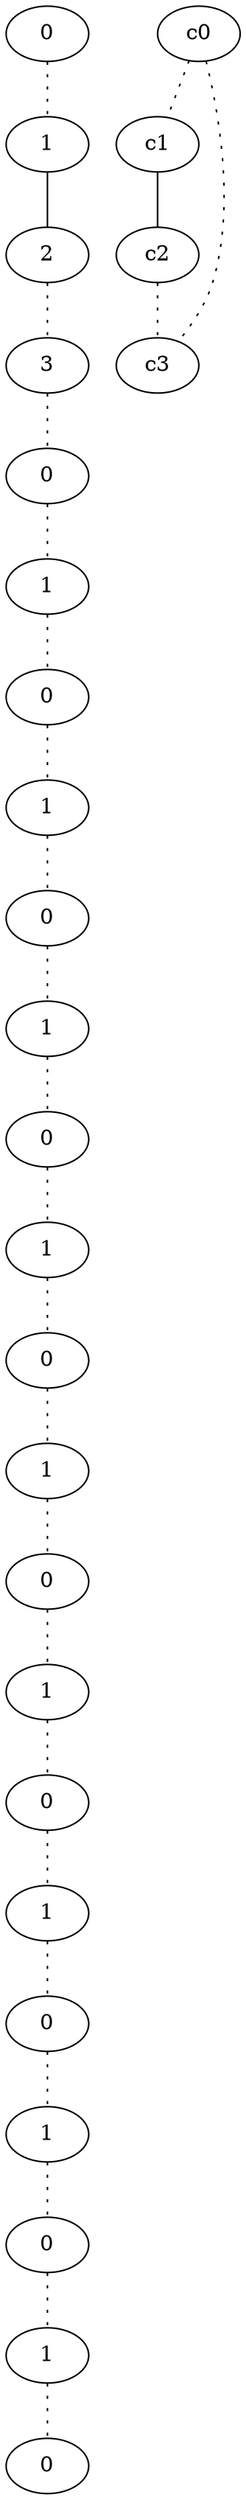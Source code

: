 graph {
a0[label=0];
a1[label=1];
a2[label=2];
a3[label=3];
a4[label=0];
a5[label=1];
a6[label=0];
a7[label=1];
a8[label=0];
a9[label=1];
a10[label=0];
a11[label=1];
a12[label=0];
a13[label=1];
a14[label=0];
a15[label=1];
a16[label=0];
a17[label=1];
a18[label=0];
a19[label=1];
a20[label=0];
a21[label=1];
a22[label=0];
a0 -- a1 [style=dotted];
a1 -- a2;
a2 -- a3 [style=dotted];
a3 -- a4 [style=dotted];
a4 -- a5 [style=dotted];
a5 -- a6 [style=dotted];
a6 -- a7 [style=dotted];
a7 -- a8 [style=dotted];
a8 -- a9 [style=dotted];
a9 -- a10 [style=dotted];
a10 -- a11 [style=dotted];
a11 -- a12 [style=dotted];
a12 -- a13 [style=dotted];
a13 -- a14 [style=dotted];
a14 -- a15 [style=dotted];
a15 -- a16 [style=dotted];
a16 -- a17 [style=dotted];
a17 -- a18 [style=dotted];
a18 -- a19 [style=dotted];
a19 -- a20 [style=dotted];
a20 -- a21 [style=dotted];
a21 -- a22 [style=dotted];
c0 -- c1 [style=dotted];
c0 -- c3 [style=dotted];
c1 -- c2;
c2 -- c3 [style=dotted];
}
